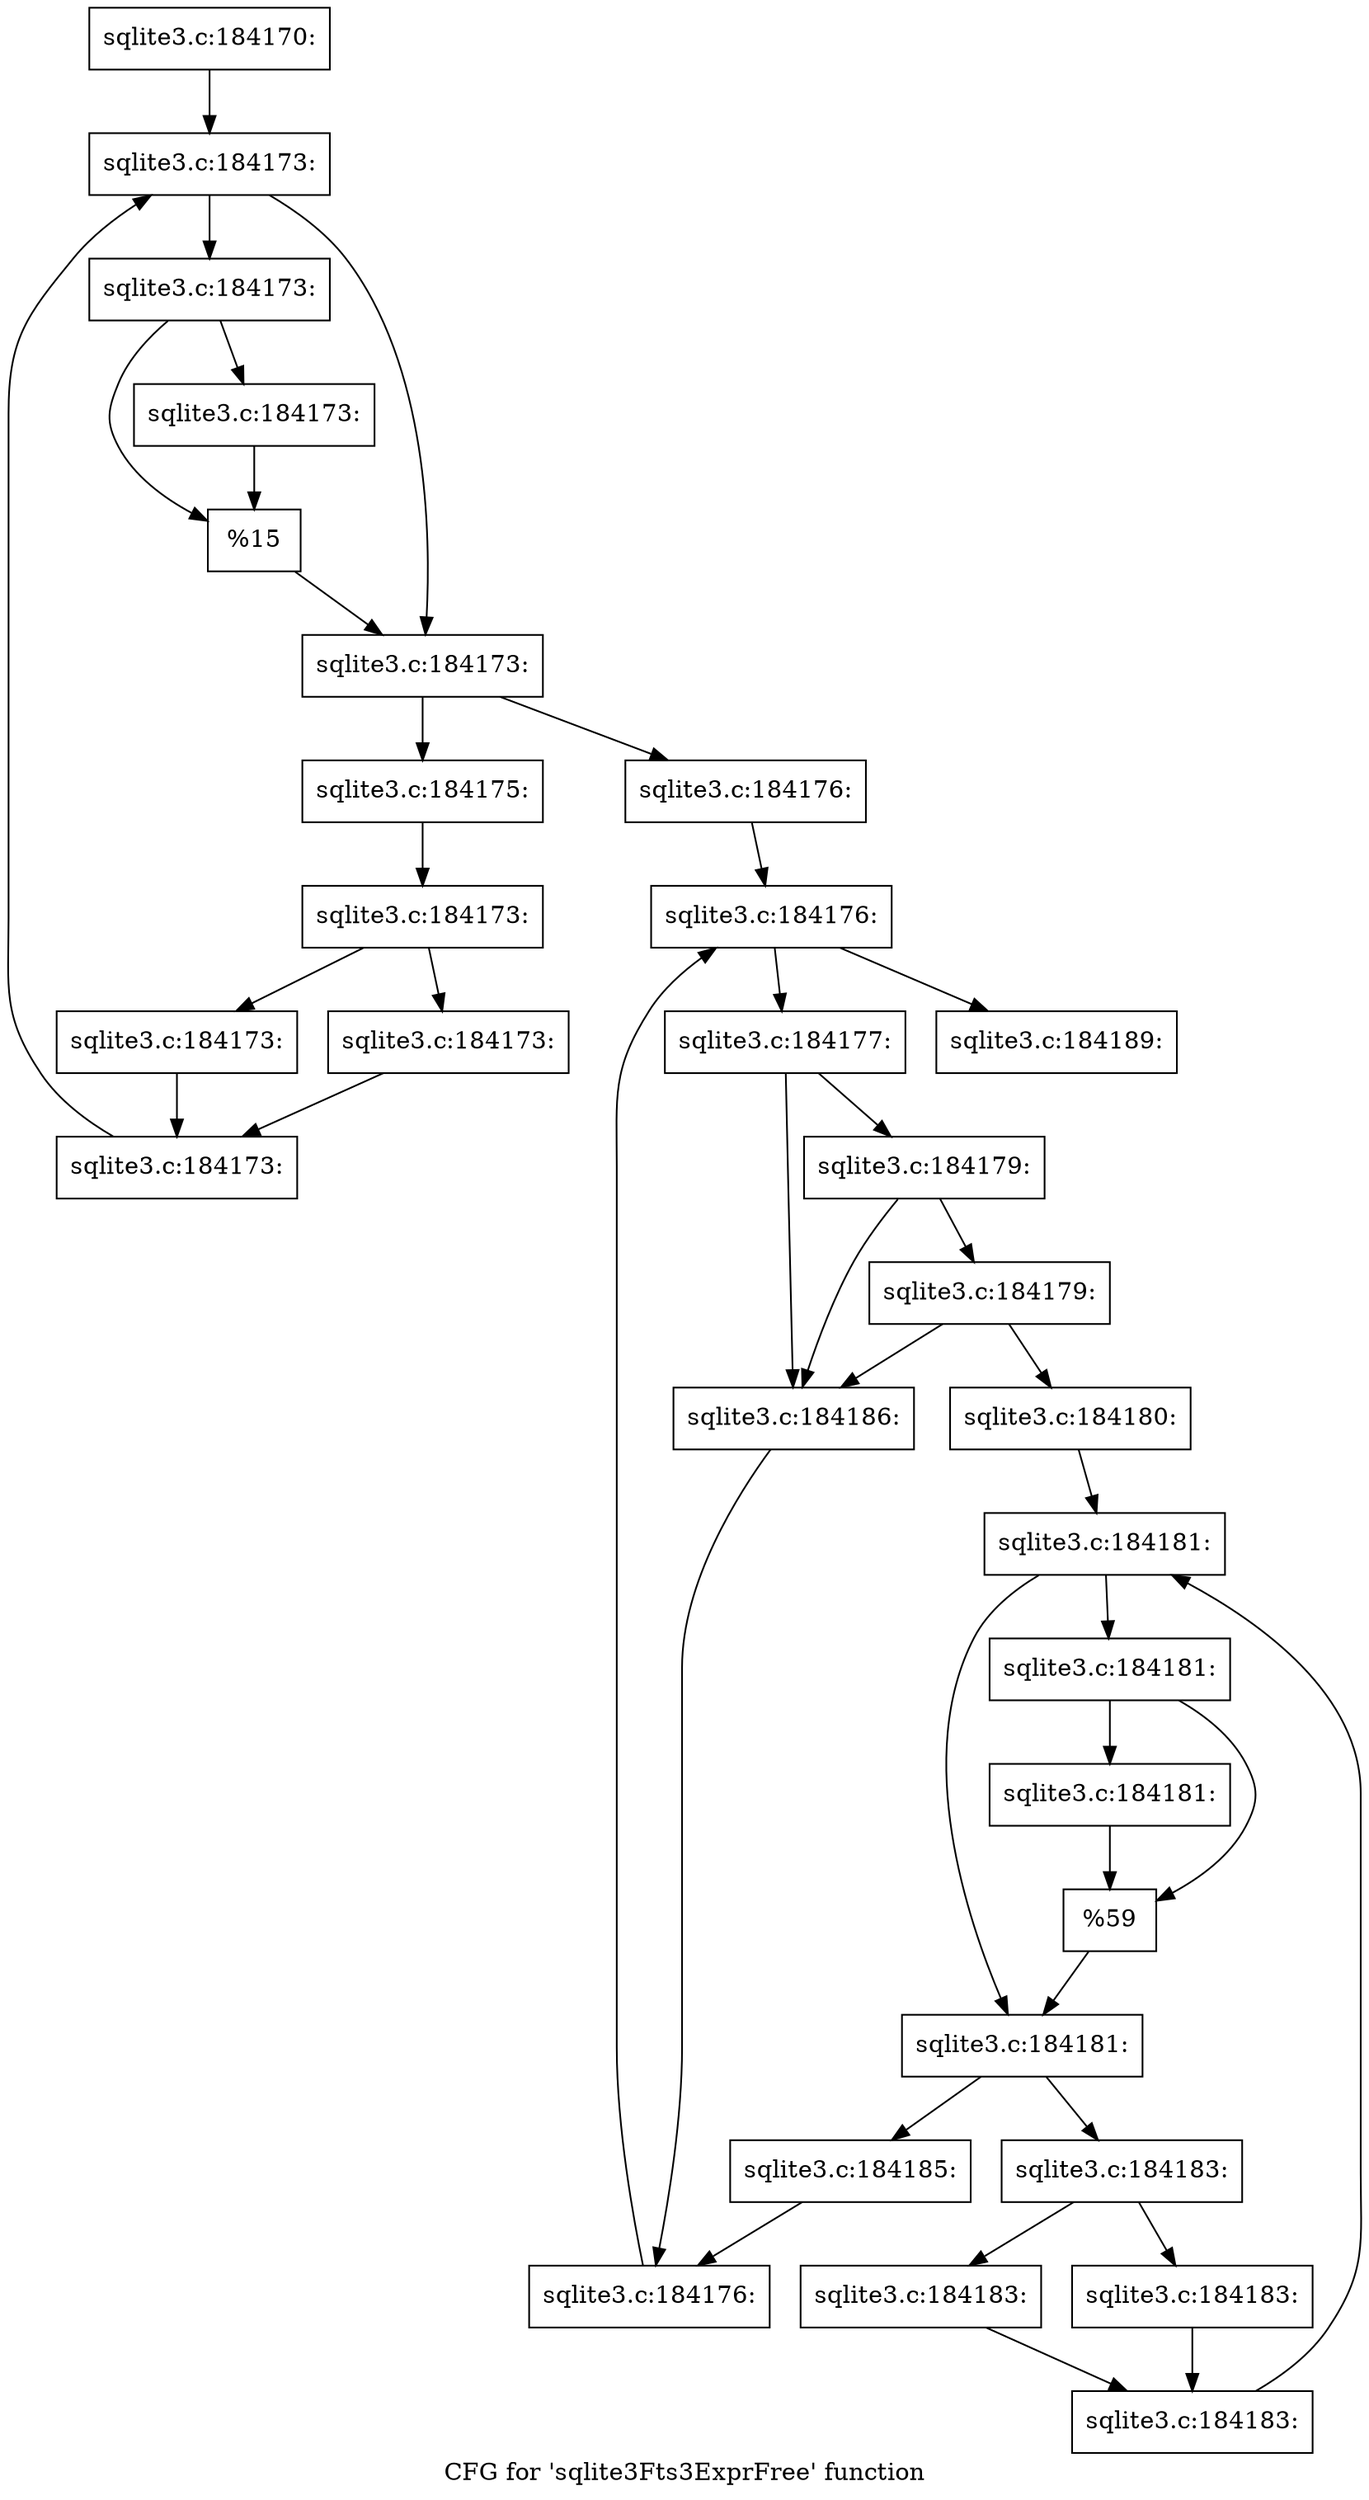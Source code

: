 digraph "CFG for 'sqlite3Fts3ExprFree' function" {
	label="CFG for 'sqlite3Fts3ExprFree' function";

	Node0x55c0fadc02d0 [shape=record,label="{sqlite3.c:184170:}"];
	Node0x55c0fadc02d0 -> Node0x55c0fadc07e0;
	Node0x55c0fadc07e0 [shape=record,label="{sqlite3.c:184173:}"];
	Node0x55c0fadc07e0 -> Node0x55c0fadc2be0;
	Node0x55c0fadc07e0 -> Node0x55c0fadc2b90;
	Node0x55c0fadc2be0 [shape=record,label="{sqlite3.c:184173:}"];
	Node0x55c0fadc2be0 -> Node0x55c0fadc2eb0;
	Node0x55c0fadc2be0 -> Node0x55c0fadc2f00;
	Node0x55c0fadc2f00 [shape=record,label="{sqlite3.c:184173:}"];
	Node0x55c0fadc2f00 -> Node0x55c0fadc2eb0;
	Node0x55c0fadc2eb0 [shape=record,label="{%15}"];
	Node0x55c0fadc2eb0 -> Node0x55c0fadc2b90;
	Node0x55c0fadc2b90 [shape=record,label="{sqlite3.c:184173:}"];
	Node0x55c0fadc2b90 -> Node0x55c0fadc2b10;
	Node0x55c0fadc2b90 -> Node0x55c0fadc06c0;
	Node0x55c0fadc2b10 [shape=record,label="{sqlite3.c:184175:}"];
	Node0x55c0fadc2b10 -> Node0x55c0fadc0890;
	Node0x55c0fadc0890 [shape=record,label="{sqlite3.c:184173:}"];
	Node0x55c0fadc0890 -> Node0x55c0fadc3a40;
	Node0x55c0fadc0890 -> Node0x55c0fadc3a90;
	Node0x55c0fadc3a40 [shape=record,label="{sqlite3.c:184173:}"];
	Node0x55c0fadc3a40 -> Node0x55c0fadc3ae0;
	Node0x55c0fadc3a90 [shape=record,label="{sqlite3.c:184173:}"];
	Node0x55c0fadc3a90 -> Node0x55c0fadc3ae0;
	Node0x55c0fadc3ae0 [shape=record,label="{sqlite3.c:184173:}"];
	Node0x55c0fadc3ae0 -> Node0x55c0fadc07e0;
	Node0x55c0fadc06c0 [shape=record,label="{sqlite3.c:184176:}"];
	Node0x55c0fadc06c0 -> Node0x55c0fadc4670;
	Node0x55c0fadc4670 [shape=record,label="{sqlite3.c:184176:}"];
	Node0x55c0fadc4670 -> Node0x55c0fadc48e0;
	Node0x55c0fadc4670 -> Node0x55c0fadc4760;
	Node0x55c0fadc48e0 [shape=record,label="{sqlite3.c:184177:}"];
	Node0x55c0fadc48e0 -> Node0x55c0fadc5990;
	Node0x55c0fadc48e0 -> Node0x55c0fadc58c0;
	Node0x55c0fadc5990 [shape=record,label="{sqlite3.c:184179:}"];
	Node0x55c0fadc5990 -> Node0x55c0fadc5910;
	Node0x55c0fadc5990 -> Node0x55c0fadc58c0;
	Node0x55c0fadc5910 [shape=record,label="{sqlite3.c:184179:}"];
	Node0x55c0fadc5910 -> Node0x55c0f6b66cd0;
	Node0x55c0fadc5910 -> Node0x55c0fadc58c0;
	Node0x55c0f6b66cd0 [shape=record,label="{sqlite3.c:184180:}"];
	Node0x55c0f6b66cd0 -> Node0x55c0fadc62c0;
	Node0x55c0fadc62c0 [shape=record,label="{sqlite3.c:184181:}"];
	Node0x55c0fadc62c0 -> Node0x55c0fadc6410;
	Node0x55c0fadc62c0 -> Node0x55c0fadc63c0;
	Node0x55c0fadc6410 [shape=record,label="{sqlite3.c:184181:}"];
	Node0x55c0fadc6410 -> Node0x55c0fadc66e0;
	Node0x55c0fadc6410 -> Node0x55c0fadc6730;
	Node0x55c0fadc6730 [shape=record,label="{sqlite3.c:184181:}"];
	Node0x55c0fadc6730 -> Node0x55c0fadc66e0;
	Node0x55c0fadc66e0 [shape=record,label="{%59}"];
	Node0x55c0fadc66e0 -> Node0x55c0fadc63c0;
	Node0x55c0fadc63c0 [shape=record,label="{sqlite3.c:184181:}"];
	Node0x55c0fadc63c0 -> Node0x55c0fadc6f10;
	Node0x55c0fadc63c0 -> Node0x55c0fadc6340;
	Node0x55c0fadc6f10 [shape=record,label="{sqlite3.c:184183:}"];
	Node0x55c0fadc6f10 -> Node0x55c0fadc7170;
	Node0x55c0fadc6f10 -> Node0x55c0fadc71c0;
	Node0x55c0fadc7170 [shape=record,label="{sqlite3.c:184183:}"];
	Node0x55c0fadc7170 -> Node0x55c0fadc7210;
	Node0x55c0fadc71c0 [shape=record,label="{sqlite3.c:184183:}"];
	Node0x55c0fadc71c0 -> Node0x55c0fadc7210;
	Node0x55c0fadc7210 [shape=record,label="{sqlite3.c:184183:}"];
	Node0x55c0fadc7210 -> Node0x55c0fadc62c0;
	Node0x55c0fadc6340 [shape=record,label="{sqlite3.c:184185:}"];
	Node0x55c0fadc6340 -> Node0x55c0fadc5690;
	Node0x55c0fadc58c0 [shape=record,label="{sqlite3.c:184186:}"];
	Node0x55c0fadc58c0 -> Node0x55c0fadc5690;
	Node0x55c0fadc5690 [shape=record,label="{sqlite3.c:184176:}"];
	Node0x55c0fadc5690 -> Node0x55c0fadc4670;
	Node0x55c0fadc4760 [shape=record,label="{sqlite3.c:184189:}"];
}
